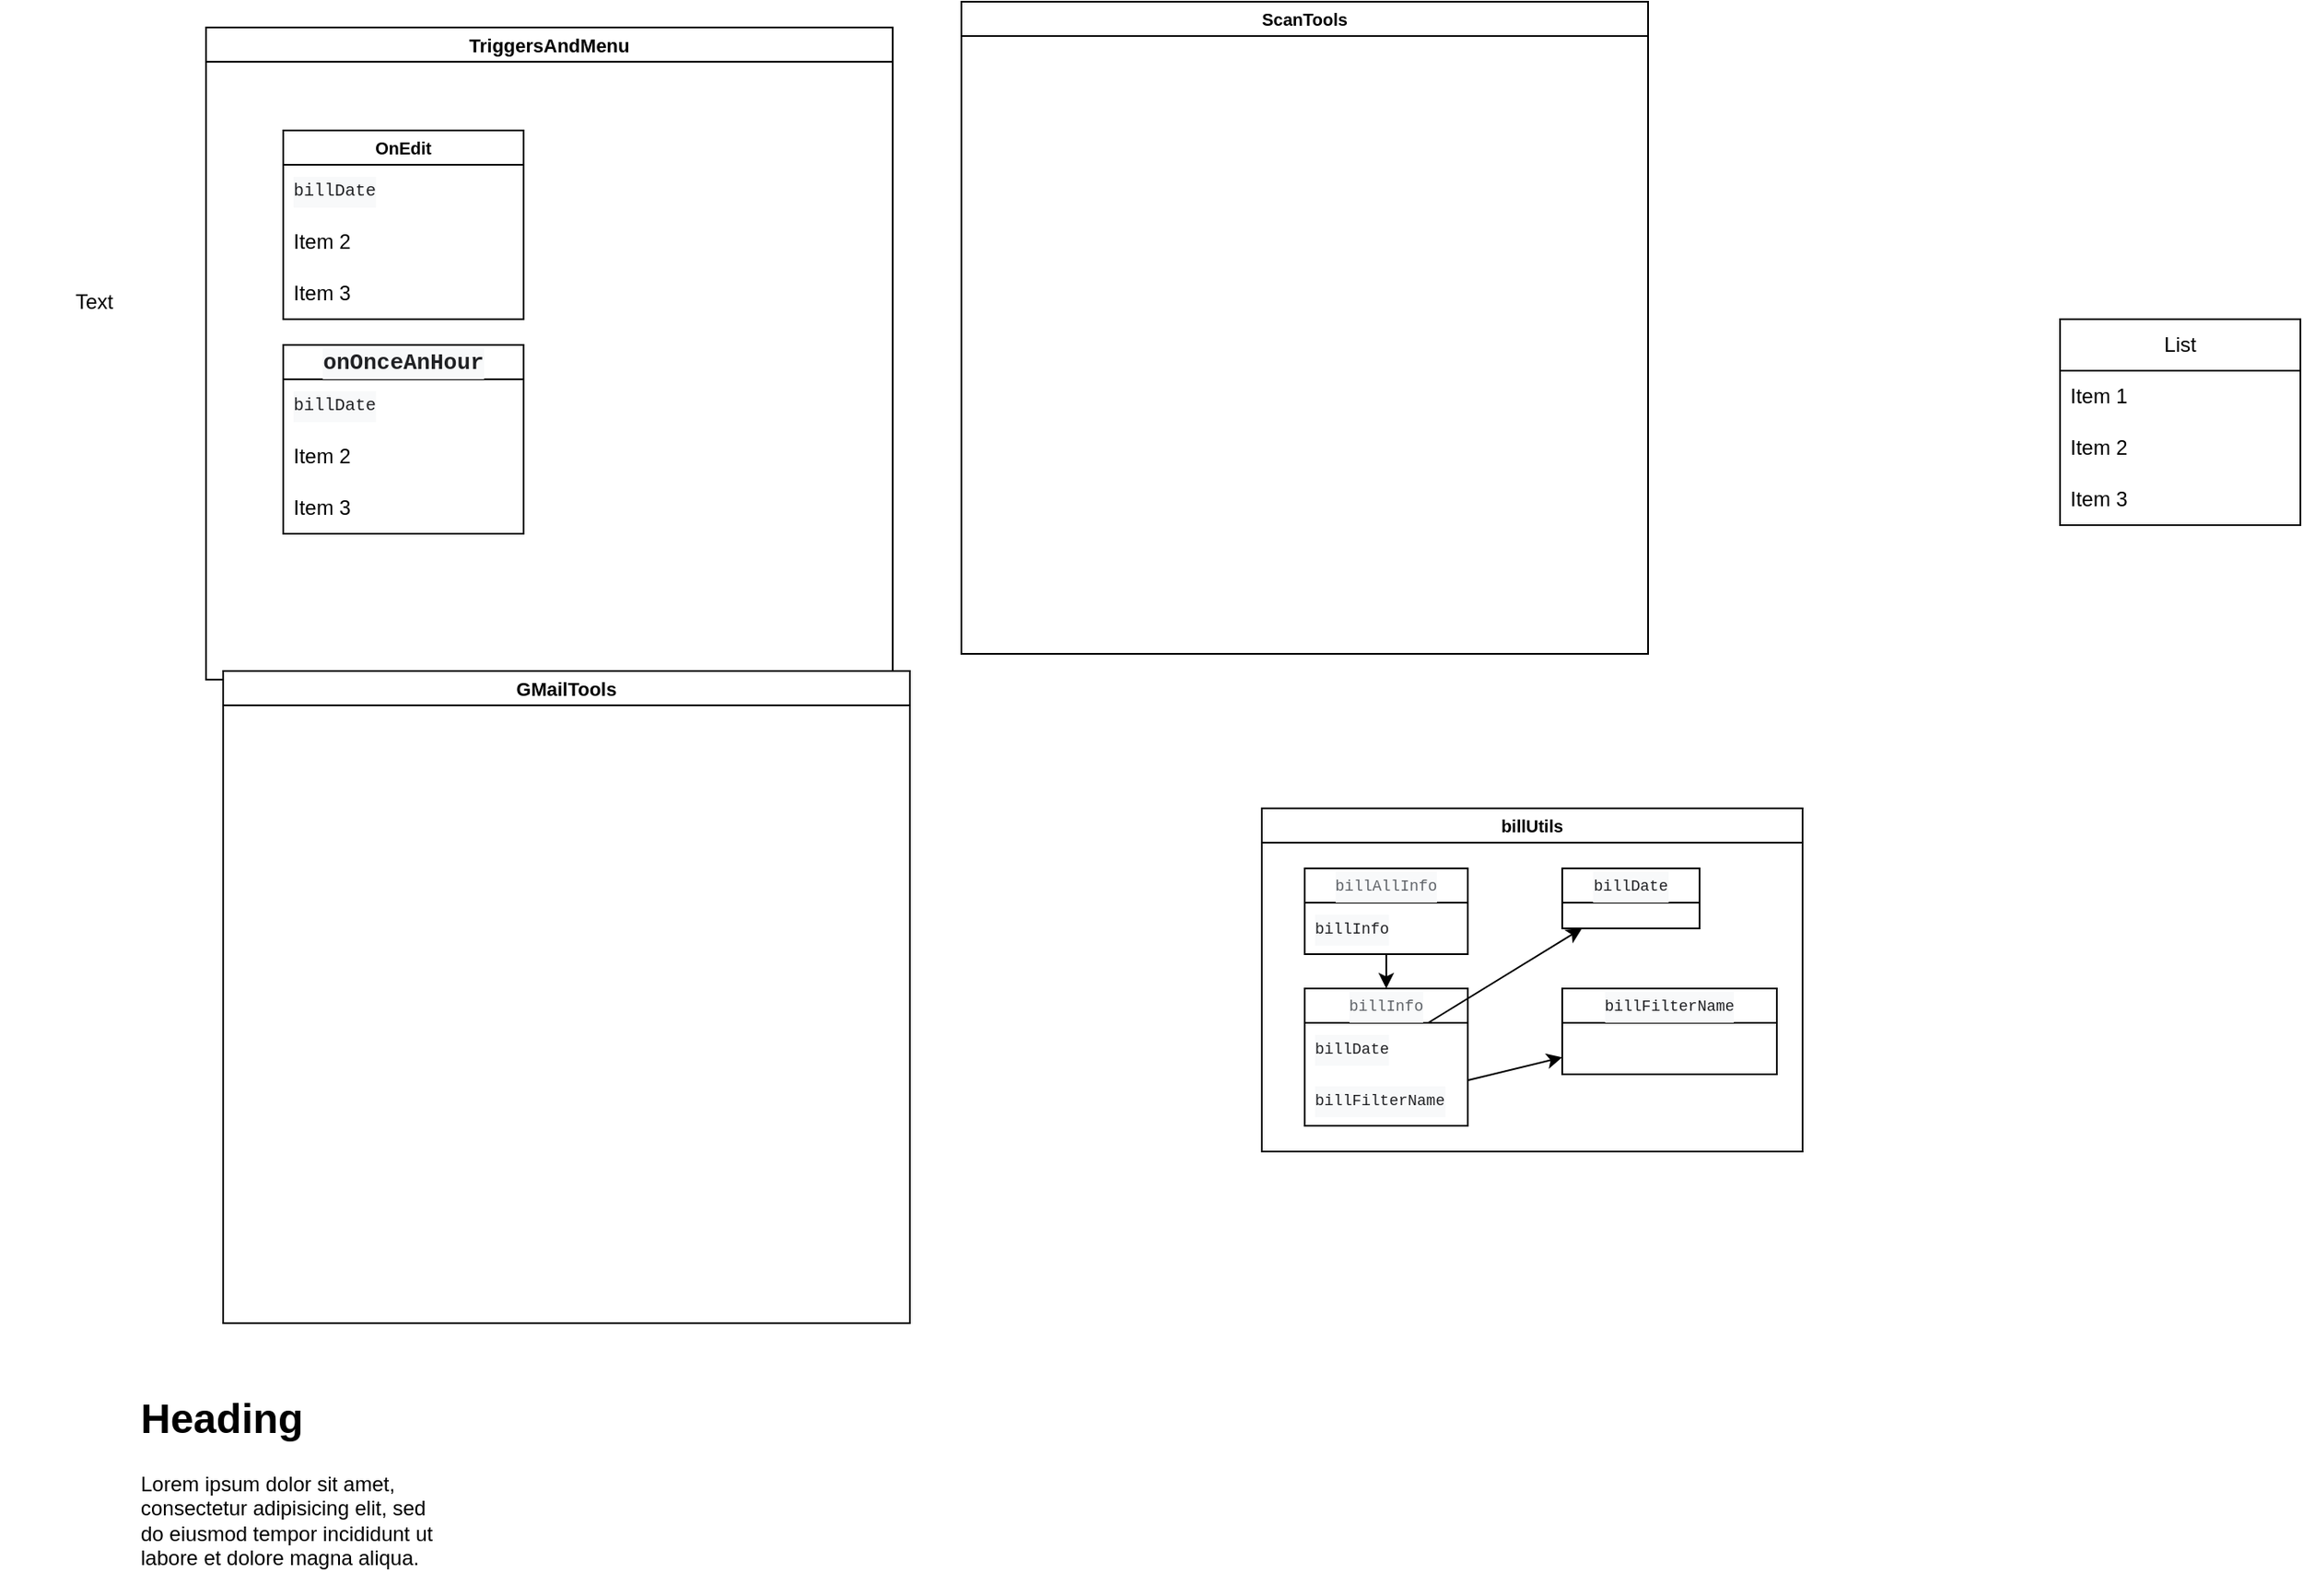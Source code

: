 <mxfile version="24.8.6">
  <diagram name="Page-1" id="5f0bae14-7c28-e335-631c-24af17079c00">
    <mxGraphModel dx="600" dy="323" grid="1" gridSize="5" guides="1" tooltips="1" connect="1" arrows="1" fold="1" page="1" pageScale="1" pageWidth="1654" pageHeight="1169" background="none" math="0" shadow="0">
      <root>
        <mxCell id="0" />
        <mxCell id="1" parent="0" />
        <mxCell id="dJAv7hlkOXRz0tdyAFG--1" value="TriggersAndMenu" style="swimlane;fontSize=11;startSize=20;" parent="1" vertex="1">
          <mxGeometry x="130" y="55" width="400" height="380" as="geometry">
            <mxRectangle x="260" y="40" width="110" height="20" as="alternateBounds" />
          </mxGeometry>
        </mxCell>
        <mxCell id="70euA2CozID4F5zwJfQz-9" value="OnEdit" style="swimlane;fontStyle=1;childLayout=stackLayout;horizontal=1;startSize=20;horizontalStack=0;resizeParent=1;resizeParentMax=0;resizeLast=0;collapsible=1;marginBottom=0;whiteSpace=wrap;html=1;fontSize=10;align=center;" vertex="1" parent="dJAv7hlkOXRz0tdyAFG--1">
          <mxGeometry x="45" y="60" width="140" height="110" as="geometry">
            <mxRectangle x="45" y="60" width="70" height="30" as="alternateBounds" />
          </mxGeometry>
        </mxCell>
        <mxCell id="70euA2CozID4F5zwJfQz-10" value="&lt;div style=&quot;color: rgb(60, 64, 67); background-color: rgb(248, 249, 250); font-family: &amp;quot;Roboto Mono&amp;quot;, Consolas, &amp;quot;Courier New&amp;quot;, monospace; font-size: 10px; line-height: 18px; white-space: pre;&quot;&gt;&lt;span style=&quot;color: rgb(32, 33, 36); font-size: 10px;&quot;&gt;billDate&lt;/span&gt;&lt;/div&gt;" style="text;strokeColor=none;fillColor=none;align=left;verticalAlign=middle;spacingLeft=4;spacingRight=4;overflow=hidden;points=[[0,0.5],[1,0.5]];portConstraint=eastwest;rotatable=0;whiteSpace=wrap;html=1;fontSize=10;" vertex="1" parent="70euA2CozID4F5zwJfQz-9">
          <mxGeometry y="20" width="140" height="30" as="geometry" />
        </mxCell>
        <mxCell id="70euA2CozID4F5zwJfQz-11" value="Item 2" style="text;strokeColor=none;fillColor=none;align=left;verticalAlign=middle;spacingLeft=4;spacingRight=4;overflow=hidden;points=[[0,0.5],[1,0.5]];portConstraint=eastwest;rotatable=0;whiteSpace=wrap;html=1;" vertex="1" parent="70euA2CozID4F5zwJfQz-9">
          <mxGeometry y="50" width="140" height="30" as="geometry" />
        </mxCell>
        <mxCell id="70euA2CozID4F5zwJfQz-12" value="Item 3" style="text;strokeColor=none;fillColor=none;align=left;verticalAlign=middle;spacingLeft=4;spacingRight=4;overflow=hidden;points=[[0,0.5],[1,0.5]];portConstraint=eastwest;rotatable=0;whiteSpace=wrap;html=1;" vertex="1" parent="70euA2CozID4F5zwJfQz-9">
          <mxGeometry y="80" width="140" height="30" as="geometry" />
        </mxCell>
        <mxCell id="70euA2CozID4F5zwJfQz-33" value="&lt;div style=&quot;color: rgb(60, 64, 67); background-color: rgb(248, 249, 250); font-family: &amp;quot;Roboto Mono&amp;quot;, Consolas, &amp;quot;Courier New&amp;quot;, monospace; font-size: 13px; line-height: 18px; white-space: pre;&quot;&gt;&lt;span style=&quot;color: #202124;&quot;&gt;onOnceAnHour&lt;/span&gt;&lt;/div&gt;" style="swimlane;fontStyle=1;childLayout=stackLayout;horizontal=1;startSize=20;horizontalStack=0;resizeParent=1;resizeParentMax=0;resizeLast=0;collapsible=1;marginBottom=0;whiteSpace=wrap;html=1;fontSize=11;align=center;" vertex="1" parent="dJAv7hlkOXRz0tdyAFG--1">
          <mxGeometry x="45" y="185" width="140" height="110" as="geometry">
            <mxRectangle x="45" y="60" width="70" height="30" as="alternateBounds" />
          </mxGeometry>
        </mxCell>
        <mxCell id="70euA2CozID4F5zwJfQz-34" value="&lt;div style=&quot;color: rgb(60, 64, 67); background-color: rgb(248, 249, 250); font-family: &amp;quot;Roboto Mono&amp;quot;, Consolas, &amp;quot;Courier New&amp;quot;, monospace; font-size: 10px; line-height: 18px; white-space: pre;&quot;&gt;&lt;span style=&quot;color: rgb(32, 33, 36); font-size: 10px;&quot;&gt;billDate&lt;/span&gt;&lt;/div&gt;" style="text;strokeColor=none;fillColor=none;align=left;verticalAlign=middle;spacingLeft=4;spacingRight=4;overflow=hidden;points=[[0,0.5],[1,0.5]];portConstraint=eastwest;rotatable=0;whiteSpace=wrap;html=1;fontSize=10;" vertex="1" parent="70euA2CozID4F5zwJfQz-33">
          <mxGeometry y="20" width="140" height="30" as="geometry" />
        </mxCell>
        <mxCell id="70euA2CozID4F5zwJfQz-35" value="Item 2" style="text;strokeColor=none;fillColor=none;align=left;verticalAlign=middle;spacingLeft=4;spacingRight=4;overflow=hidden;points=[[0,0.5],[1,0.5]];portConstraint=eastwest;rotatable=0;whiteSpace=wrap;html=1;" vertex="1" parent="70euA2CozID4F5zwJfQz-33">
          <mxGeometry y="50" width="140" height="30" as="geometry" />
        </mxCell>
        <mxCell id="70euA2CozID4F5zwJfQz-36" value="Item 3" style="text;strokeColor=none;fillColor=none;align=left;verticalAlign=middle;spacingLeft=4;spacingRight=4;overflow=hidden;points=[[0,0.5],[1,0.5]];portConstraint=eastwest;rotatable=0;whiteSpace=wrap;html=1;" vertex="1" parent="70euA2CozID4F5zwJfQz-33">
          <mxGeometry y="80" width="140" height="30" as="geometry" />
        </mxCell>
        <mxCell id="dJAv7hlkOXRz0tdyAFG--2" value="billUtils" style="swimlane;startSize=20;fontSize=10;" parent="1" vertex="1">
          <mxGeometry x="745" y="510" width="315" height="200" as="geometry">
            <mxRectangle x="745" y="510" width="70" height="30" as="alternateBounds" />
          </mxGeometry>
        </mxCell>
        <mxCell id="70euA2CozID4F5zwJfQz-14" value="&lt;div style=&quot;color: rgb(60, 64, 67); background-color: rgb(248, 249, 250); font-family: &amp;quot;Roboto Mono&amp;quot;, Consolas, &amp;quot;Courier New&amp;quot;, monospace; font-size: 9px; line-height: 18px; white-space: pre;&quot;&gt;&lt;span style=&quot;color: rgb(95, 99, 104); font-size: 9px;&quot;&gt;billAllInfo&lt;/span&gt;&lt;/div&gt;" style="swimlane;fontStyle=0;childLayout=stackLayout;horizontal=1;startSize=20;horizontalStack=0;resizeParent=1;resizeParentMax=0;resizeLast=0;collapsible=1;marginBottom=0;whiteSpace=wrap;html=1;fontSize=9;" vertex="1" parent="dJAv7hlkOXRz0tdyAFG--2">
          <mxGeometry x="25" y="35" width="95" height="50" as="geometry" />
        </mxCell>
        <mxCell id="70euA2CozID4F5zwJfQz-15" value="&lt;div style=&quot;color: rgb(60, 64, 67); background-color: rgb(248, 249, 250); font-family: &amp;quot;Roboto Mono&amp;quot;, Consolas, &amp;quot;Courier New&amp;quot;, monospace; font-size: 9px; line-height: 18px; white-space: pre;&quot;&gt;&lt;span style=&quot;color: rgb(32, 33, 36); font-size: 9px;&quot;&gt;billInfo&lt;/span&gt;&lt;/div&gt;" style="text;strokeColor=none;fillColor=none;align=left;verticalAlign=middle;spacingLeft=4;spacingRight=4;overflow=hidden;points=[[0,0.5],[1,0.5]];portConstraint=eastwest;rotatable=0;whiteSpace=wrap;html=1;fontSize=9;" vertex="1" parent="70euA2CozID4F5zwJfQz-14">
          <mxGeometry y="20" width="95" height="30" as="geometry" />
        </mxCell>
        <mxCell id="70euA2CozID4F5zwJfQz-18" value="&lt;div style=&quot;color: rgb(60, 64, 67); background-color: rgb(248, 249, 250); font-family: &amp;quot;Roboto Mono&amp;quot;, Consolas, &amp;quot;Courier New&amp;quot;, monospace; font-weight: 400; font-size: 9px; line-height: 18px; white-space: pre;&quot;&gt;&lt;span style=&quot;color: rgb(32, 33, 36); font-size: 9px;&quot;&gt;billDate&lt;/span&gt;&lt;/div&gt;" style="swimlane;whiteSpace=wrap;html=1;fontSize=9;startSize=20;" vertex="1" collapsed="1" parent="dJAv7hlkOXRz0tdyAFG--2">
          <mxGeometry x="175" y="35" width="80" height="35" as="geometry">
            <mxRectangle x="175" y="35" width="125" height="50" as="alternateBounds" />
          </mxGeometry>
        </mxCell>
        <mxCell id="70euA2CozID4F5zwJfQz-23" value="&lt;div style=&quot;color: rgb(60, 64, 67); background-color: rgb(248, 249, 250); font-family: &amp;quot;Roboto Mono&amp;quot;, Consolas, &amp;quot;Courier New&amp;quot;, monospace; font-size: 9px; line-height: 18px; white-space: pre;&quot;&gt;&lt;span style=&quot;color: rgb(95, 99, 104); font-size: 9px;&quot;&gt;billInfo&lt;/span&gt;&lt;/div&gt;" style="swimlane;fontStyle=0;childLayout=stackLayout;horizontal=1;startSize=20;horizontalStack=0;resizeParent=1;resizeParentMax=0;resizeLast=0;collapsible=1;marginBottom=0;whiteSpace=wrap;html=1;fontSize=9;" vertex="1" parent="dJAv7hlkOXRz0tdyAFG--2">
          <mxGeometry x="25" y="105" width="95" height="80" as="geometry">
            <mxRectangle x="25" y="105" width="80" height="35" as="alternateBounds" />
          </mxGeometry>
        </mxCell>
        <mxCell id="70euA2CozID4F5zwJfQz-24" value="&lt;div style=&quot;color: rgb(60, 64, 67); background-color: rgb(248, 249, 250); font-family: &amp;quot;Roboto Mono&amp;quot;, Consolas, &amp;quot;Courier New&amp;quot;, monospace; font-size: 9px; line-height: 18px; white-space: pre;&quot;&gt;&lt;span style=&quot;color: rgb(32, 33, 36); text-align: center;&quot;&gt;billDate&lt;/span&gt;&lt;/div&gt;" style="text;strokeColor=none;fillColor=none;align=left;verticalAlign=middle;spacingLeft=4;spacingRight=4;overflow=hidden;points=[[0,0.5],[1,0.5]];portConstraint=eastwest;rotatable=0;whiteSpace=wrap;html=1;fontSize=9;" vertex="1" parent="70euA2CozID4F5zwJfQz-23">
          <mxGeometry y="20" width="95" height="30" as="geometry" />
        </mxCell>
        <mxCell id="70euA2CozID4F5zwJfQz-28" value="&lt;div style=&quot;color: rgb(60, 64, 67); background-color: rgb(248, 249, 250); font-family: &amp;quot;Roboto Mono&amp;quot;, Consolas, &amp;quot;Courier New&amp;quot;, monospace; font-size: 9px; line-height: 18px; white-space: pre;&quot;&gt;&lt;span style=&quot;color: rgb(32, 33, 36); text-align: center;&quot;&gt;billFilterName&lt;/span&gt;&lt;/div&gt;" style="text;strokeColor=none;fillColor=none;align=left;verticalAlign=middle;spacingLeft=4;spacingRight=4;overflow=hidden;points=[[0,0.5],[1,0.5]];portConstraint=eastwest;rotatable=0;whiteSpace=wrap;html=1;fontSize=9;" vertex="1" parent="70euA2CozID4F5zwJfQz-23">
          <mxGeometry y="50" width="95" height="30" as="geometry" />
        </mxCell>
        <mxCell id="70euA2CozID4F5zwJfQz-27" value="&lt;div style=&quot;color: rgb(60, 64, 67); background-color: rgb(248, 249, 250); font-family: &amp;quot;Roboto Mono&amp;quot;, Consolas, &amp;quot;Courier New&amp;quot;, monospace; font-weight: 400; font-size: 9px; line-height: 18px; white-space: pre;&quot;&gt;&lt;span style=&quot;color: rgb(32, 33, 36);&quot;&gt;billFilterName&lt;/span&gt;&lt;/div&gt;" style="swimlane;whiteSpace=wrap;html=1;fontSize=9;startSize=20;" vertex="1" parent="dJAv7hlkOXRz0tdyAFG--2">
          <mxGeometry x="175" y="105" width="125" height="50" as="geometry">
            <mxRectangle x="175" y="105" width="80" height="35" as="alternateBounds" />
          </mxGeometry>
        </mxCell>
        <mxCell id="70euA2CozID4F5zwJfQz-30" value="" style="endArrow=classic;html=1;rounded=0;" edge="1" parent="dJAv7hlkOXRz0tdyAFG--2" source="70euA2CozID4F5zwJfQz-24" target="70euA2CozID4F5zwJfQz-18">
          <mxGeometry width="50" height="50" relative="1" as="geometry">
            <mxPoint x="205" y="190" as="sourcePoint" />
            <mxPoint x="255" y="140" as="targetPoint" />
          </mxGeometry>
        </mxCell>
        <mxCell id="70euA2CozID4F5zwJfQz-31" value="" style="endArrow=classic;html=1;rounded=0;" edge="1" parent="dJAv7hlkOXRz0tdyAFG--2" source="70euA2CozID4F5zwJfQz-28" target="70euA2CozID4F5zwJfQz-27">
          <mxGeometry width="50" height="50" relative="1" as="geometry">
            <mxPoint x="205" y="190" as="sourcePoint" />
            <mxPoint x="255" y="140" as="targetPoint" />
          </mxGeometry>
        </mxCell>
        <mxCell id="70euA2CozID4F5zwJfQz-32" value="" style="endArrow=classic;html=1;rounded=0;" edge="1" parent="dJAv7hlkOXRz0tdyAFG--2" source="70euA2CozID4F5zwJfQz-15" target="70euA2CozID4F5zwJfQz-23">
          <mxGeometry width="50" height="50" relative="1" as="geometry">
            <mxPoint x="205" y="190" as="sourcePoint" />
            <mxPoint x="255" y="140" as="targetPoint" />
          </mxGeometry>
        </mxCell>
        <mxCell id="70euA2CozID4F5zwJfQz-1" value="ScanTools" style="swimlane;fontSize=10;startSize=20;" vertex="1" parent="1">
          <mxGeometry x="570" y="40" width="400" height="380" as="geometry">
            <mxRectangle x="260" y="40" width="110" height="20" as="alternateBounds" />
          </mxGeometry>
        </mxCell>
        <mxCell id="70euA2CozID4F5zwJfQz-2" value="GMailTools" style="swimlane;fontSize=11;startSize=20;" vertex="1" parent="1">
          <mxGeometry x="140" y="430" width="400" height="380" as="geometry">
            <mxRectangle x="260" y="40" width="110" height="20" as="alternateBounds" />
          </mxGeometry>
        </mxCell>
        <mxCell id="70euA2CozID4F5zwJfQz-3" value="&lt;h1 style=&quot;margin-top: 0px;&quot;&gt;Heading&lt;/h1&gt;&lt;p&gt;Lorem ipsum dolor sit amet, consectetur adipisicing elit, sed do eiusmod tempor incididunt ut labore et dolore magna aliqua.&lt;/p&gt;" style="text;html=1;whiteSpace=wrap;overflow=hidden;rounded=0;" vertex="1" parent="1">
          <mxGeometry x="90" y="845" width="180" height="120" as="geometry" />
        </mxCell>
        <mxCell id="70euA2CozID4F5zwJfQz-4" value="Text" style="text;html=1;align=center;verticalAlign=middle;whiteSpace=wrap;rounded=0;" vertex="1" parent="1">
          <mxGeometry x="10" y="180" width="110" height="70" as="geometry" />
        </mxCell>
        <mxCell id="70euA2CozID4F5zwJfQz-5" value="List" style="swimlane;fontStyle=0;childLayout=stackLayout;horizontal=1;startSize=30;horizontalStack=0;resizeParent=1;resizeParentMax=0;resizeLast=0;collapsible=1;marginBottom=0;whiteSpace=wrap;html=1;" vertex="1" parent="1">
          <mxGeometry x="1210" y="225" width="140" height="120" as="geometry">
            <mxRectangle x="30" y="500" width="60" height="30" as="alternateBounds" />
          </mxGeometry>
        </mxCell>
        <mxCell id="70euA2CozID4F5zwJfQz-6" value="Item 1" style="text;strokeColor=none;fillColor=none;align=left;verticalAlign=middle;spacingLeft=4;spacingRight=4;overflow=hidden;points=[[0,0.5],[1,0.5]];portConstraint=eastwest;rotatable=0;whiteSpace=wrap;html=1;" vertex="1" parent="70euA2CozID4F5zwJfQz-5">
          <mxGeometry y="30" width="140" height="30" as="geometry" />
        </mxCell>
        <mxCell id="70euA2CozID4F5zwJfQz-7" value="Item 2" style="text;strokeColor=none;fillColor=none;align=left;verticalAlign=middle;spacingLeft=4;spacingRight=4;overflow=hidden;points=[[0,0.5],[1,0.5]];portConstraint=eastwest;rotatable=0;whiteSpace=wrap;html=1;" vertex="1" parent="70euA2CozID4F5zwJfQz-5">
          <mxGeometry y="60" width="140" height="30" as="geometry" />
        </mxCell>
        <mxCell id="70euA2CozID4F5zwJfQz-8" value="Item 3" style="text;strokeColor=none;fillColor=none;align=left;verticalAlign=middle;spacingLeft=4;spacingRight=4;overflow=hidden;points=[[0,0.5],[1,0.5]];portConstraint=eastwest;rotatable=0;whiteSpace=wrap;html=1;" vertex="1" parent="70euA2CozID4F5zwJfQz-5">
          <mxGeometry y="90" width="140" height="30" as="geometry" />
        </mxCell>
      </root>
    </mxGraphModel>
  </diagram>
</mxfile>
